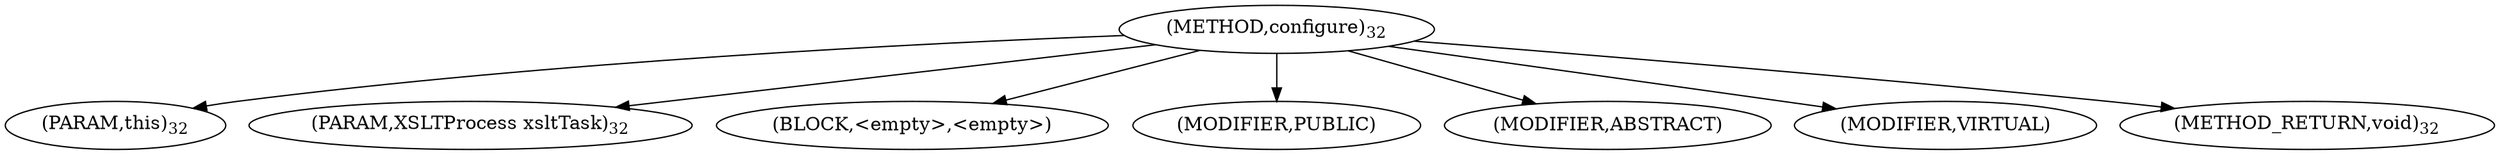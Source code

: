 digraph "configure" {  
"6" [label = <(METHOD,configure)<SUB>32</SUB>> ]
"7" [label = <(PARAM,this)<SUB>32</SUB>> ]
"8" [label = <(PARAM,XSLTProcess xsltTask)<SUB>32</SUB>> ]
"9" [label = <(BLOCK,&lt;empty&gt;,&lt;empty&gt;)> ]
"10" [label = <(MODIFIER,PUBLIC)> ]
"11" [label = <(MODIFIER,ABSTRACT)> ]
"12" [label = <(MODIFIER,VIRTUAL)> ]
"13" [label = <(METHOD_RETURN,void)<SUB>32</SUB>> ]
  "6" -> "7" 
  "6" -> "8" 
  "6" -> "9" 
  "6" -> "10" 
  "6" -> "11" 
  "6" -> "12" 
  "6" -> "13" 
}
